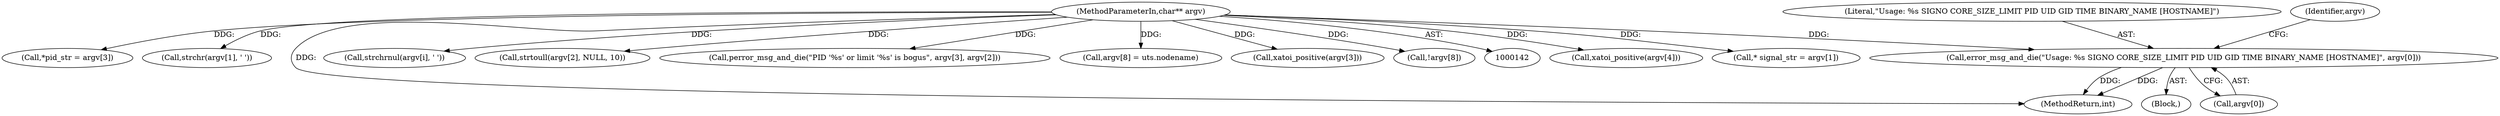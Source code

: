 digraph "0_abrt_17cb66b13997b0159b4253b3f5722db79f476d68@array" {
"1000171" [label="(Call,error_msg_and_die(\"Usage: %s SIGNO CORE_SIZE_LIMIT PID UID GID TIME BINARY_NAME [HOSTNAME]\", argv[0]))"];
"1000144" [label="(MethodParameterIn,char** argv)"];
"1000310" [label="(Call,xatoi_positive(argv[4]))"];
"1000257" [label="(Call,* signal_str = argv[1])"];
"1000295" [label="(Call,*pid_str = argv[3])"];
"1000144" [label="(MethodParameterIn,char** argv)"];
"1000177" [label="(Call,strchr(argv[1], ' '))"];
"1001180" [label="(MethodReturn,int)"];
"1000196" [label="(Call,strchrnul(argv[i], ' '))"];
"1000270" [label="(Call,strtoull(argv[2], NULL, 10))"];
"1000171" [label="(Call,error_msg_and_die(\"Usage: %s SIGNO CORE_SIZE_LIMIT PID UID GID TIME BINARY_NAME [HOSTNAME]\", argv[0]))"];
"1000321" [label="(Call,perror_msg_and_die(\"PID '%s' or limit '%s' is bogus\", argv[3], argv[2]))"];
"1000354" [label="(Call,argv[8] = uts.nodename)"];
"1000172" [label="(Literal,\"Usage: %s SIGNO CORE_SIZE_LIMIT PID UID GID TIME BINARY_NAME [HOSTNAME]\")"];
"1000170" [label="(Block,)"];
"1000179" [label="(Identifier,argv)"];
"1000173" [label="(Call,argv[0])"];
"1000303" [label="(Call,xatoi_positive(argv[3]))"];
"1000346" [label="(Call,!argv[8])"];
"1000171" -> "1000170"  [label="AST: "];
"1000171" -> "1000173"  [label="CFG: "];
"1000172" -> "1000171"  [label="AST: "];
"1000173" -> "1000171"  [label="AST: "];
"1000179" -> "1000171"  [label="CFG: "];
"1000171" -> "1001180"  [label="DDG: "];
"1000171" -> "1001180"  [label="DDG: "];
"1000144" -> "1000171"  [label="DDG: "];
"1000144" -> "1000142"  [label="AST: "];
"1000144" -> "1001180"  [label="DDG: "];
"1000144" -> "1000177"  [label="DDG: "];
"1000144" -> "1000196"  [label="DDG: "];
"1000144" -> "1000257"  [label="DDG: "];
"1000144" -> "1000270"  [label="DDG: "];
"1000144" -> "1000295"  [label="DDG: "];
"1000144" -> "1000303"  [label="DDG: "];
"1000144" -> "1000310"  [label="DDG: "];
"1000144" -> "1000321"  [label="DDG: "];
"1000144" -> "1000346"  [label="DDG: "];
"1000144" -> "1000354"  [label="DDG: "];
}
